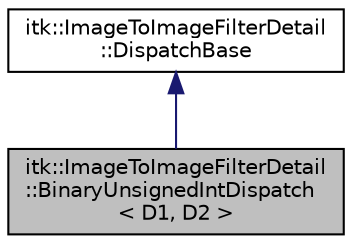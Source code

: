 digraph "itk::ImageToImageFilterDetail::BinaryUnsignedIntDispatch&lt; D1, D2 &gt;"
{
 // LATEX_PDF_SIZE
  edge [fontname="Helvetica",fontsize="10",labelfontname="Helvetica",labelfontsize="10"];
  node [fontname="Helvetica",fontsize="10",shape=record];
  Node1 [label="itk::ImageToImageFilterDetail\l::BinaryUnsignedIntDispatch\l\< D1, D2 \>",height=0.2,width=0.4,color="black", fillcolor="grey75", style="filled", fontcolor="black",tooltip="Templated class to produce a unique type for a pairing of unsigned integers (usually two dimensions)."];
  Node2 -> Node1 [dir="back",color="midnightblue",fontsize="10",style="solid",fontname="Helvetica"];
  Node2 [label="itk::ImageToImageFilterDetail\l::DispatchBase",height=0.2,width=0.4,color="black", fillcolor="white", style="filled",URL="$structitk_1_1ImageToImageFilterDetail_1_1DispatchBase.html",tooltip="Base class for a class used to dispatch to dimension specific implementations."];
}

